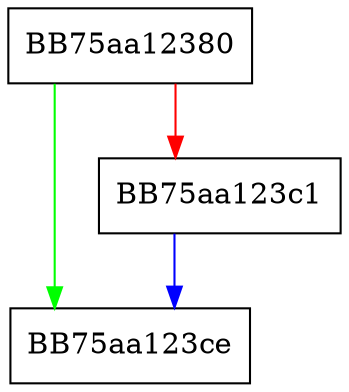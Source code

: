 digraph RpfAPI_mmap_wstring {
  node [shape="box"];
  graph [splines=ortho];
  BB75aa12380 -> BB75aa123ce [color="green"];
  BB75aa12380 -> BB75aa123c1 [color="red"];
  BB75aa123c1 -> BB75aa123ce [color="blue"];
}